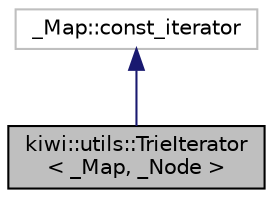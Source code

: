digraph "kiwi::utils::TrieIterator&lt; _Map, _Node &gt;"
{
 // LATEX_PDF_SIZE
  edge [fontname="Helvetica",fontsize="10",labelfontname="Helvetica",labelfontsize="10"];
  node [fontname="Helvetica",fontsize="10",shape=record];
  Node1 [label="kiwi::utils::TrieIterator\l\< _Map, _Node \>",height=0.2,width=0.4,color="black", fillcolor="grey75", style="filled", fontcolor="black",tooltip=" "];
  Node2 -> Node1 [dir="back",color="midnightblue",fontsize="10",style="solid",fontname="Helvetica"];
  Node2 [label="_Map::const_iterator",height=0.2,width=0.4,color="grey75", fillcolor="white", style="filled",tooltip=" "];
}
